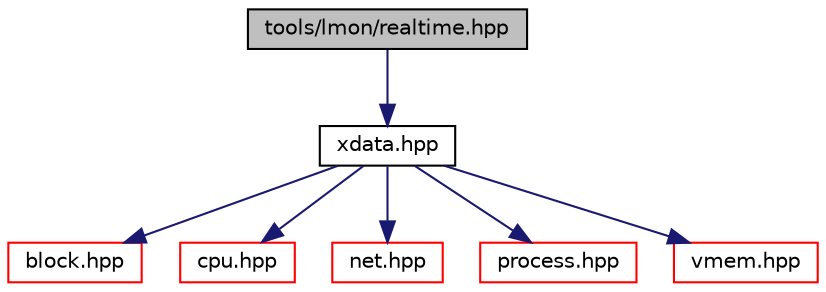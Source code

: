 digraph "tools/lmon/realtime.hpp"
{
 // LATEX_PDF_SIZE
  bgcolor="transparent";
  edge [fontname="Helvetica",fontsize="10",labelfontname="Helvetica",labelfontsize="10"];
  node [fontname="Helvetica",fontsize="10",shape=record];
  Node1 [label="tools/lmon/realtime.hpp",height=0.2,width=0.4,color="black", fillcolor="grey75", style="filled", fontcolor="black",tooltip=" "];
  Node1 -> Node2 [color="midnightblue",fontsize="10",style="solid",fontname="Helvetica"];
  Node2 [label="xdata.hpp",height=0.2,width=0.4,color="black",URL="$xdata_8hpp.html",tooltip=" "];
  Node2 -> Node3 [color="midnightblue",fontsize="10",style="solid",fontname="Helvetica"];
  Node3 [label="block.hpp",height=0.2,width=0.4,color="red",URL="$block_8hpp.html",tooltip=" "];
  Node2 -> Node13 [color="midnightblue",fontsize="10",style="solid",fontname="Helvetica"];
  Node13 [label="cpu.hpp",height=0.2,width=0.4,color="red",URL="$cpu_8hpp.html",tooltip=" "];
  Node2 -> Node14 [color="midnightblue",fontsize="10",style="solid",fontname="Helvetica"];
  Node14 [label="net.hpp",height=0.2,width=0.4,color="red",URL="$net_8hpp.html",tooltip=" "];
  Node2 -> Node17 [color="midnightblue",fontsize="10",style="solid",fontname="Helvetica"];
  Node17 [label="process.hpp",height=0.2,width=0.4,color="red",URL="$process_8hpp.html",tooltip=" "];
  Node2 -> Node20 [color="midnightblue",fontsize="10",style="solid",fontname="Helvetica"];
  Node20 [label="vmem.hpp",height=0.2,width=0.4,color="red",URL="$vmem_8hpp.html",tooltip=" "];
}

